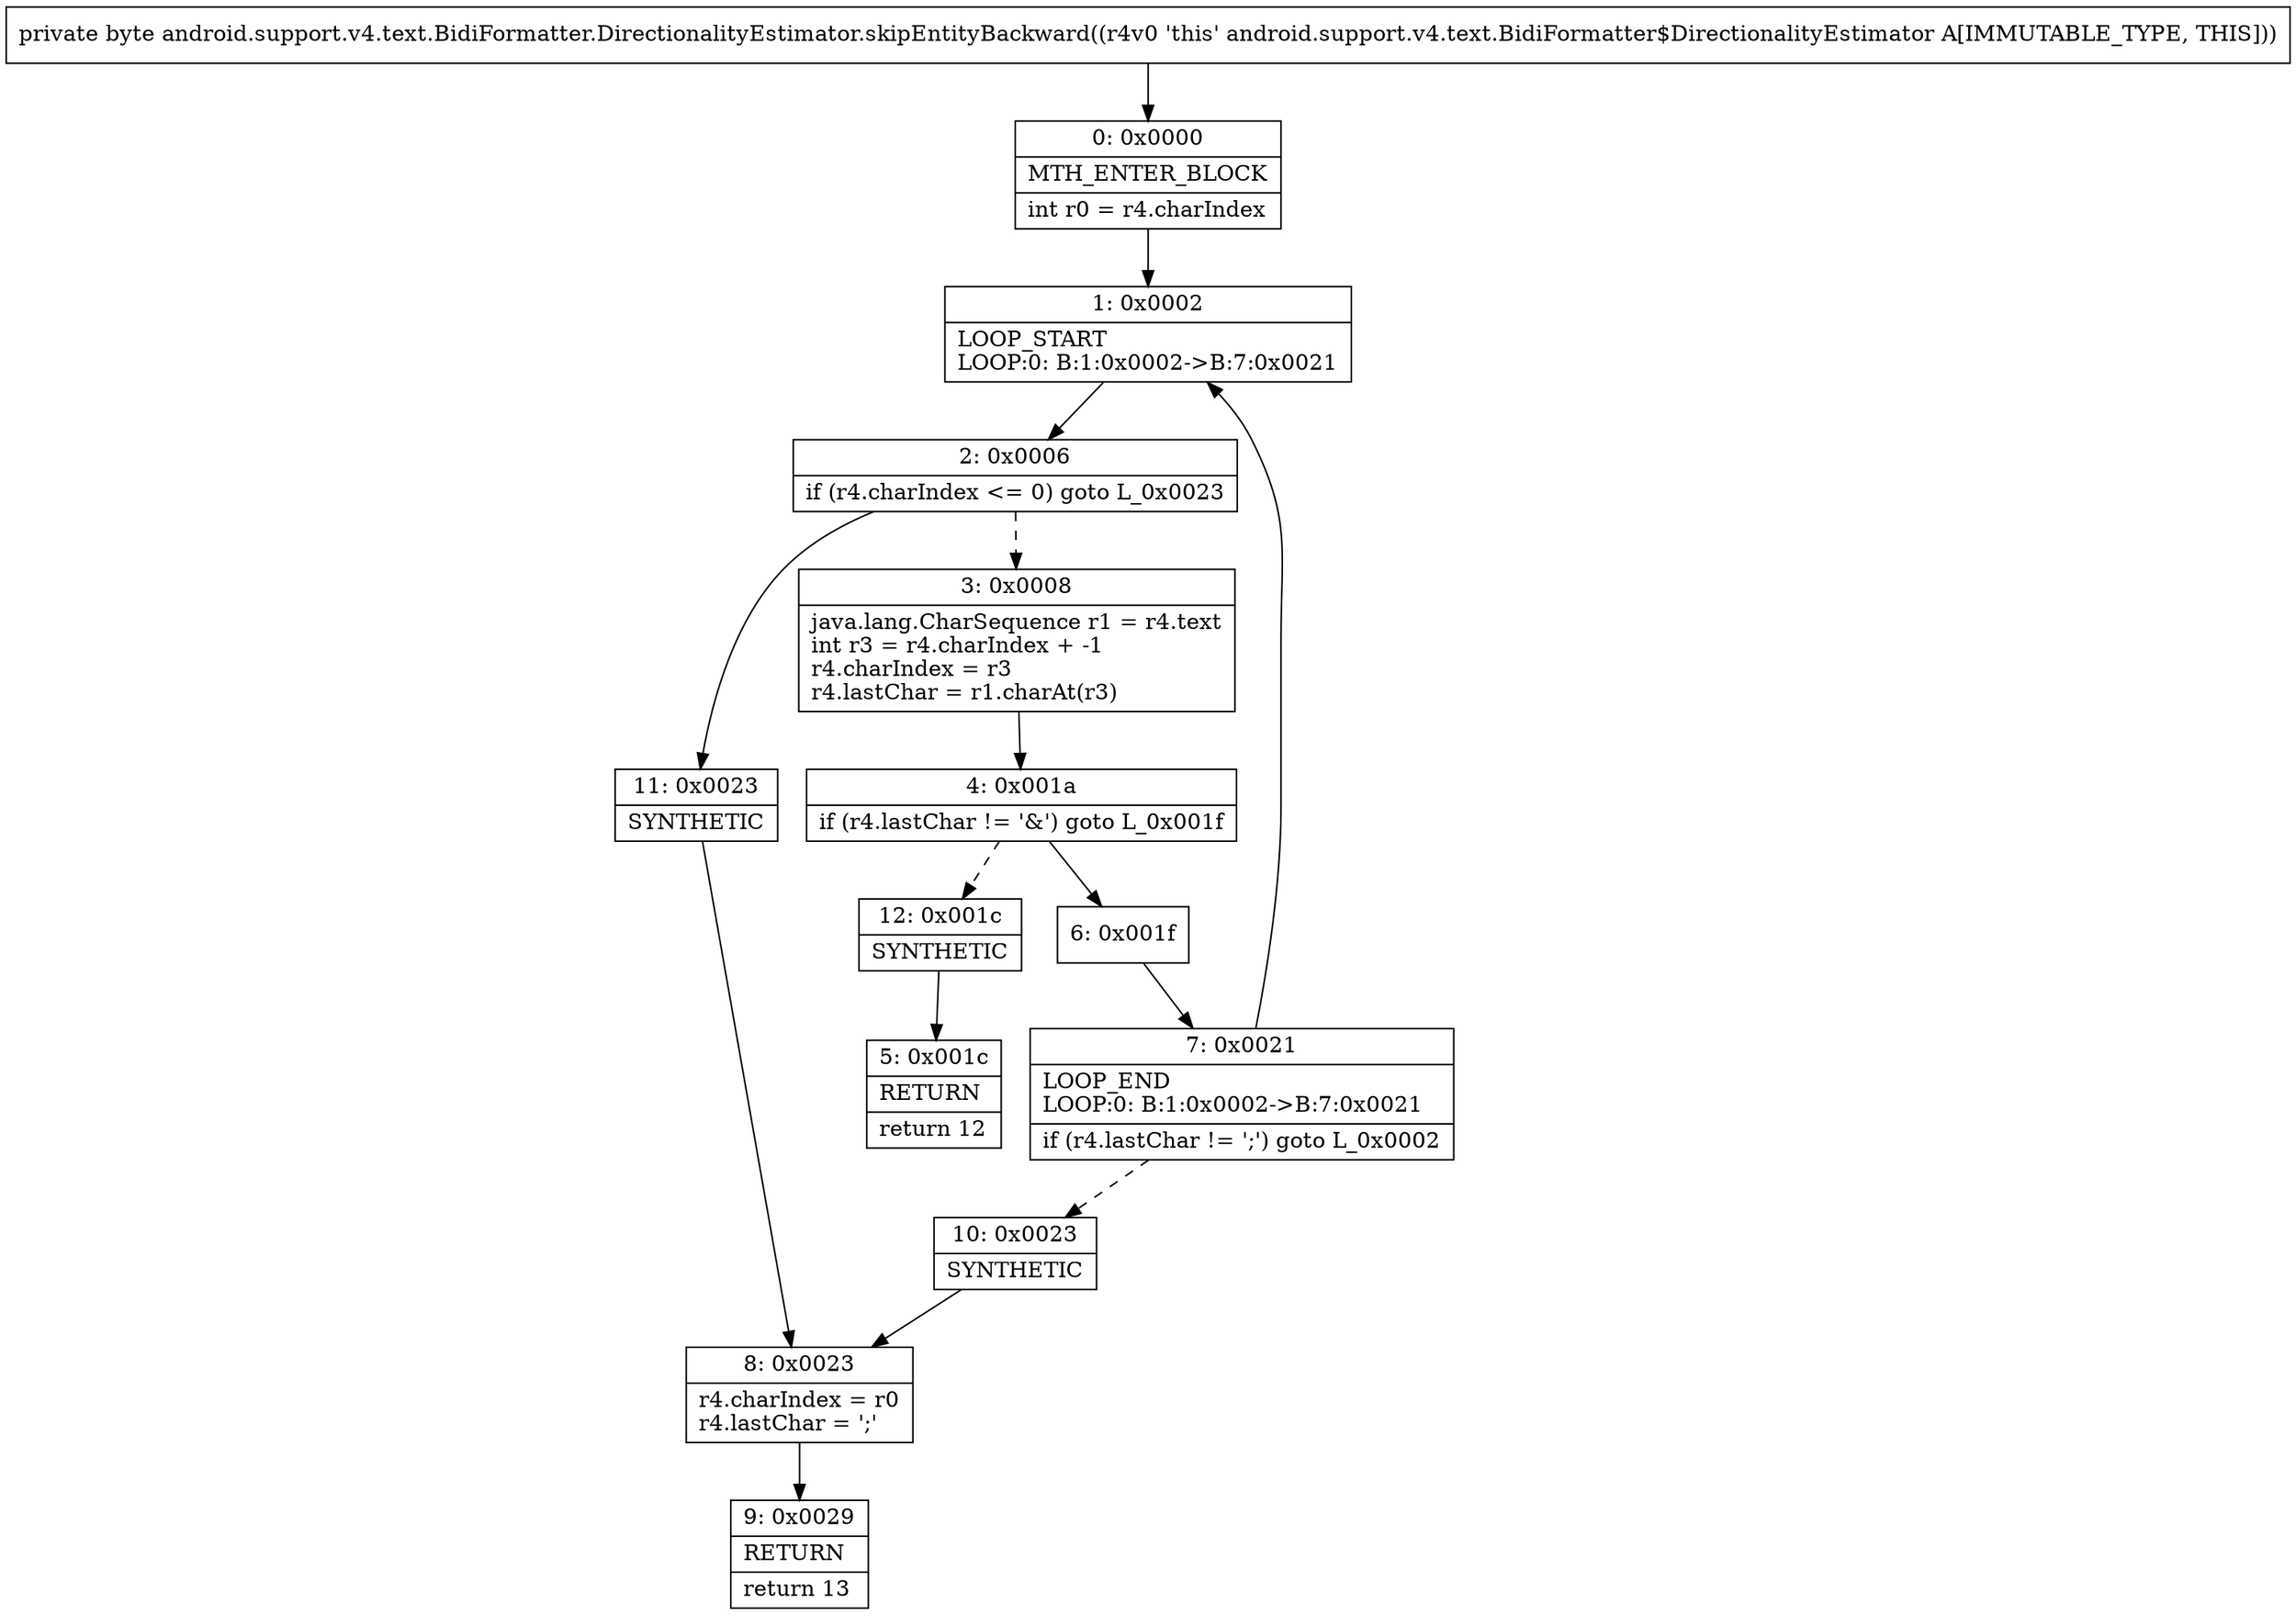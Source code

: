 digraph "CFG forandroid.support.v4.text.BidiFormatter.DirectionalityEstimator.skipEntityBackward()B" {
Node_0 [shape=record,label="{0\:\ 0x0000|MTH_ENTER_BLOCK\l|int r0 = r4.charIndex\l}"];
Node_1 [shape=record,label="{1\:\ 0x0002|LOOP_START\lLOOP:0: B:1:0x0002\-\>B:7:0x0021\l}"];
Node_2 [shape=record,label="{2\:\ 0x0006|if (r4.charIndex \<= 0) goto L_0x0023\l}"];
Node_3 [shape=record,label="{3\:\ 0x0008|java.lang.CharSequence r1 = r4.text\lint r3 = r4.charIndex + \-1\lr4.charIndex = r3\lr4.lastChar = r1.charAt(r3)\l}"];
Node_4 [shape=record,label="{4\:\ 0x001a|if (r4.lastChar != '&') goto L_0x001f\l}"];
Node_5 [shape=record,label="{5\:\ 0x001c|RETURN\l|return 12\l}"];
Node_6 [shape=record,label="{6\:\ 0x001f}"];
Node_7 [shape=record,label="{7\:\ 0x0021|LOOP_END\lLOOP:0: B:1:0x0002\-\>B:7:0x0021\l|if (r4.lastChar != ';') goto L_0x0002\l}"];
Node_8 [shape=record,label="{8\:\ 0x0023|r4.charIndex = r0\lr4.lastChar = ';'\l}"];
Node_9 [shape=record,label="{9\:\ 0x0029|RETURN\l|return 13\l}"];
Node_10 [shape=record,label="{10\:\ 0x0023|SYNTHETIC\l}"];
Node_11 [shape=record,label="{11\:\ 0x0023|SYNTHETIC\l}"];
Node_12 [shape=record,label="{12\:\ 0x001c|SYNTHETIC\l}"];
MethodNode[shape=record,label="{private byte android.support.v4.text.BidiFormatter.DirectionalityEstimator.skipEntityBackward((r4v0 'this' android.support.v4.text.BidiFormatter$DirectionalityEstimator A[IMMUTABLE_TYPE, THIS])) }"];
MethodNode -> Node_0;
Node_0 -> Node_1;
Node_1 -> Node_2;
Node_2 -> Node_3[style=dashed];
Node_2 -> Node_11;
Node_3 -> Node_4;
Node_4 -> Node_6;
Node_4 -> Node_12[style=dashed];
Node_6 -> Node_7;
Node_7 -> Node_1;
Node_7 -> Node_10[style=dashed];
Node_8 -> Node_9;
Node_10 -> Node_8;
Node_11 -> Node_8;
Node_12 -> Node_5;
}

